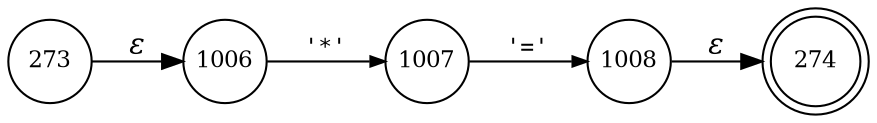digraph ATN {
rankdir=LR;
s274[fontsize=11, label="274", shape=doublecircle, fixedsize=true, width=.6];
s1008[fontsize=11,label="1008", shape=circle, fixedsize=true, width=.55, peripheries=1];
s273[fontsize=11,label="273", shape=circle, fixedsize=true, width=.55, peripheries=1];
s1006[fontsize=11,label="1006", shape=circle, fixedsize=true, width=.55, peripheries=1];
s1007[fontsize=11,label="1007", shape=circle, fixedsize=true, width=.55, peripheries=1];
s273 -> s1006 [fontname="Times-Italic", label="&epsilon;"];
s1006 -> s1007 [fontsize=11, fontname="Courier", arrowsize=.7, label = "'*'", arrowhead = normal];
s1007 -> s1008 [fontsize=11, fontname="Courier", arrowsize=.7, label = "'='", arrowhead = normal];
s1008 -> s274 [fontname="Times-Italic", label="&epsilon;"];
}